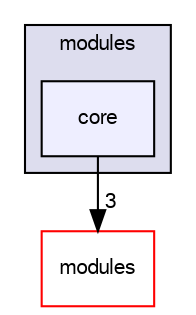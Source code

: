 digraph "sw/airborne/arch/sim/modules/core" {
  compound=true
  node [ fontsize="10", fontname="FreeSans"];
  edge [ labelfontsize="10", labelfontname="FreeSans"];
  subgraph clusterdir_2b8fc0b1e96b9ae5b3950580235b3cc9 {
    graph [ bgcolor="#ddddee", pencolor="black", label="modules" fontname="FreeSans", fontsize="10", URL="dir_2b8fc0b1e96b9ae5b3950580235b3cc9.html"]
  dir_728b6e6938d3ba805b8180649000508b [shape=box, label="core", style="filled", fillcolor="#eeeeff", pencolor="black", URL="dir_728b6e6938d3ba805b8180649000508b.html"];
  }
  dir_c2abcdd6ccb39c3582929c0e3f5651c2 [shape=box label="modules" fillcolor="white" style="filled" color="red" URL="dir_c2abcdd6ccb39c3582929c0e3f5651c2.html"];
  dir_728b6e6938d3ba805b8180649000508b->dir_c2abcdd6ccb39c3582929c0e3f5651c2 [headlabel="3", labeldistance=1.5 headhref="dir_000021_000031.html"];
}
